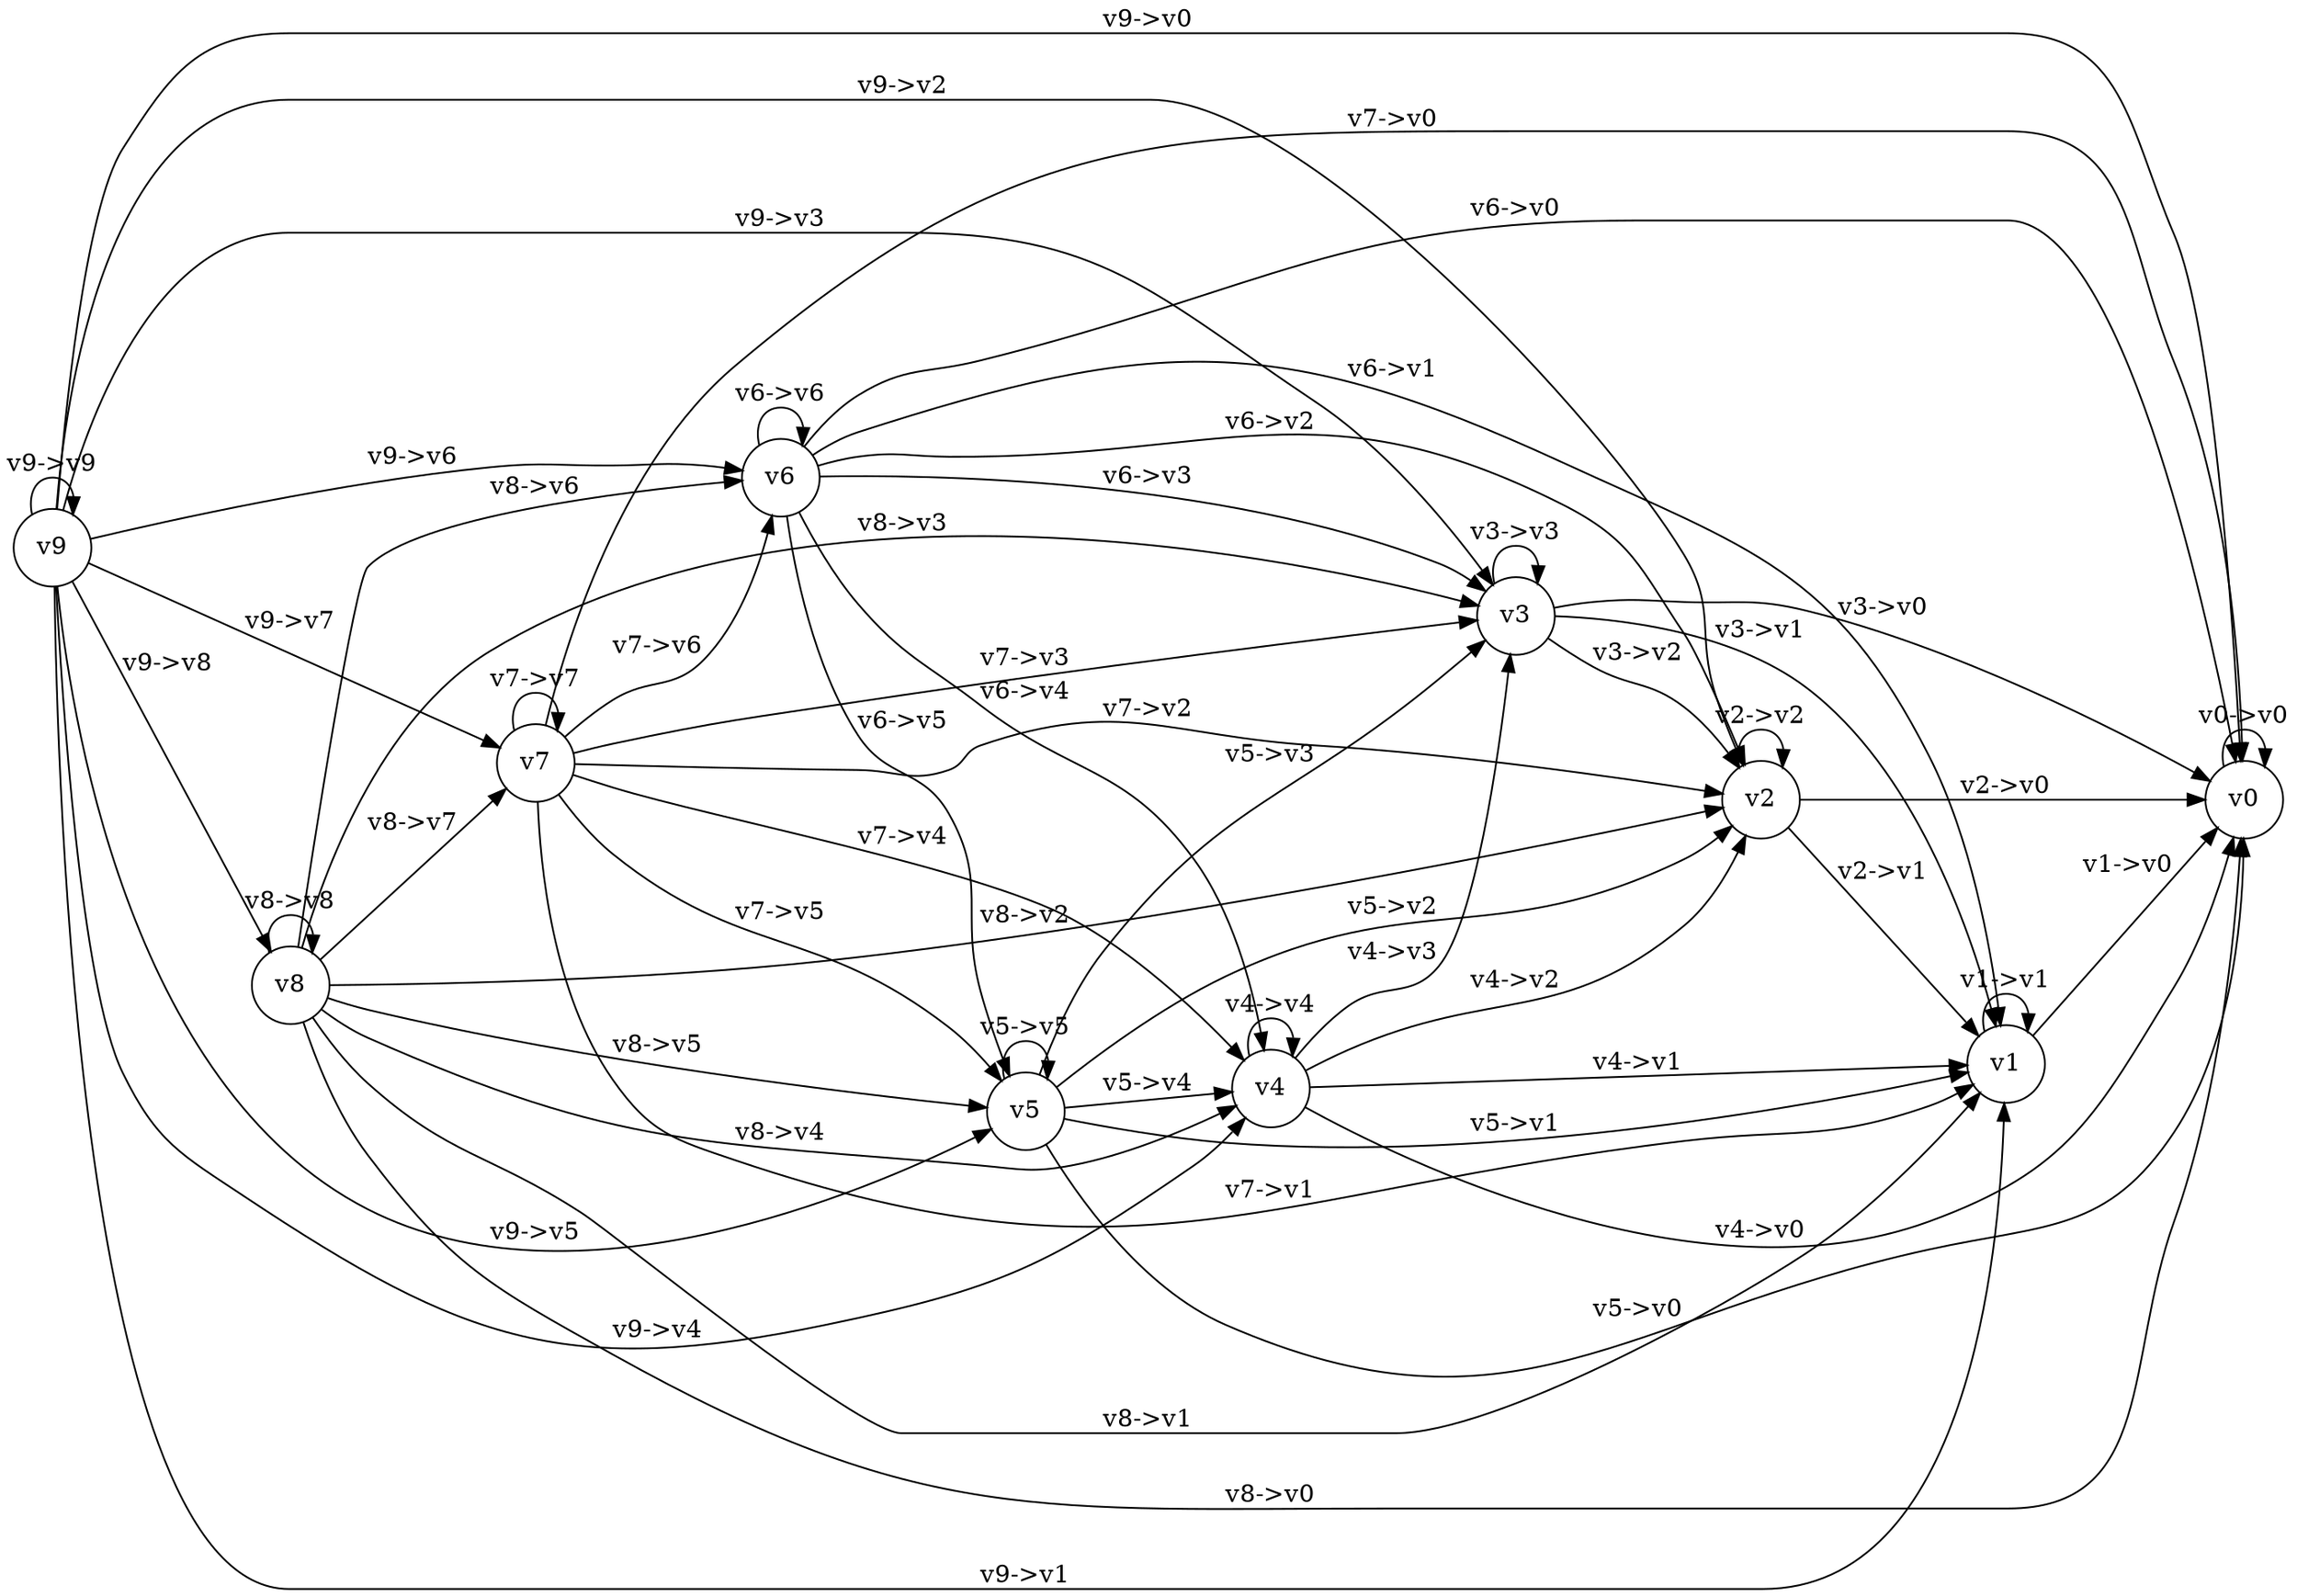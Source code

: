 digraph G {
	graph [rankdir="LR"];
	node [shape="circle"];
	0 [label="v0"];
	1 [label="v1"];
	2 [label="v2"];
	3 [label="v3"];
	4 [label="v4"];
	5 [label="v5"];
	6 [label="v6"];
	7 [label="v7"];
	8 [label="v8"];
	9 [label="v9"];
	0 -> 0 [label="v0->v0"];
	1 -> 0 [label="v1->v0"];
	1 -> 1 [label="v1->v1"];
	2 -> 0 [label="v2->v0"];
	2 -> 1 [label="v2->v1"];
	2 -> 2 [label="v2->v2"];
	3 -> 0 [label="v3->v0"];
	3 -> 1 [label="v3->v1"];
	3 -> 2 [label="v3->v2"];
	3 -> 3 [label="v3->v3"];
	4 -> 0 [label="v4->v0"];
	4 -> 1 [label="v4->v1"];
	4 -> 2 [label="v4->v2"];
	4 -> 3 [label="v4->v3"];
	4 -> 4 [label="v4->v4"];
	5 -> 0 [label="v5->v0"];
	5 -> 1 [label="v5->v1"];
	5 -> 2 [label="v5->v2"];
	5 -> 3 [label="v5->v3"];
	5 -> 4 [label="v5->v4"];
	5 -> 5 [label="v5->v5"];
	6 -> 0 [label="v6->v0"];
	6 -> 1 [label="v6->v1"];
	6 -> 2 [label="v6->v2"];
	6 -> 3 [label="v6->v3"];
	6 -> 4 [label="v6->v4"];
	6 -> 5 [label="v6->v5"];
	6 -> 6 [label="v6->v6"];
	7 -> 0 [label="v7->v0"];
	7 -> 1 [label="v7->v1"];
	7 -> 2 [label="v7->v2"];
	7 -> 3 [label="v7->v3"];
	7 -> 4 [label="v7->v4"];
	7 -> 5 [label="v7->v5"];
	7 -> 6 [label="v7->v6"];
	7 -> 7 [label="v7->v7"];
	8 -> 0 [label="v8->v0"];
	8 -> 1 [label="v8->v1"];
	8 -> 2 [label="v8->v2"];
	8 -> 3 [label="v8->v3"];
	8 -> 4 [label="v8->v4"];
	8 -> 5 [label="v8->v5"];
	8 -> 6 [label="v8->v6"];
	8 -> 7 [label="v8->v7"];
	8 -> 8 [label="v8->v8"];
	9 -> 0 [label="v9->v0"];
	9 -> 1 [label="v9->v1"];
	9 -> 2 [label="v9->v2"];
	9 -> 3 [label="v9->v3"];
	9 -> 4 [label="v9->v4"];
	9 -> 5 [label="v9->v5"];
	9 -> 6 [label="v9->v6"];
	9 -> 7 [label="v9->v7"];
	9 -> 8 [label="v9->v8"];
	9 -> 9 [label="v9->v9"];
}
